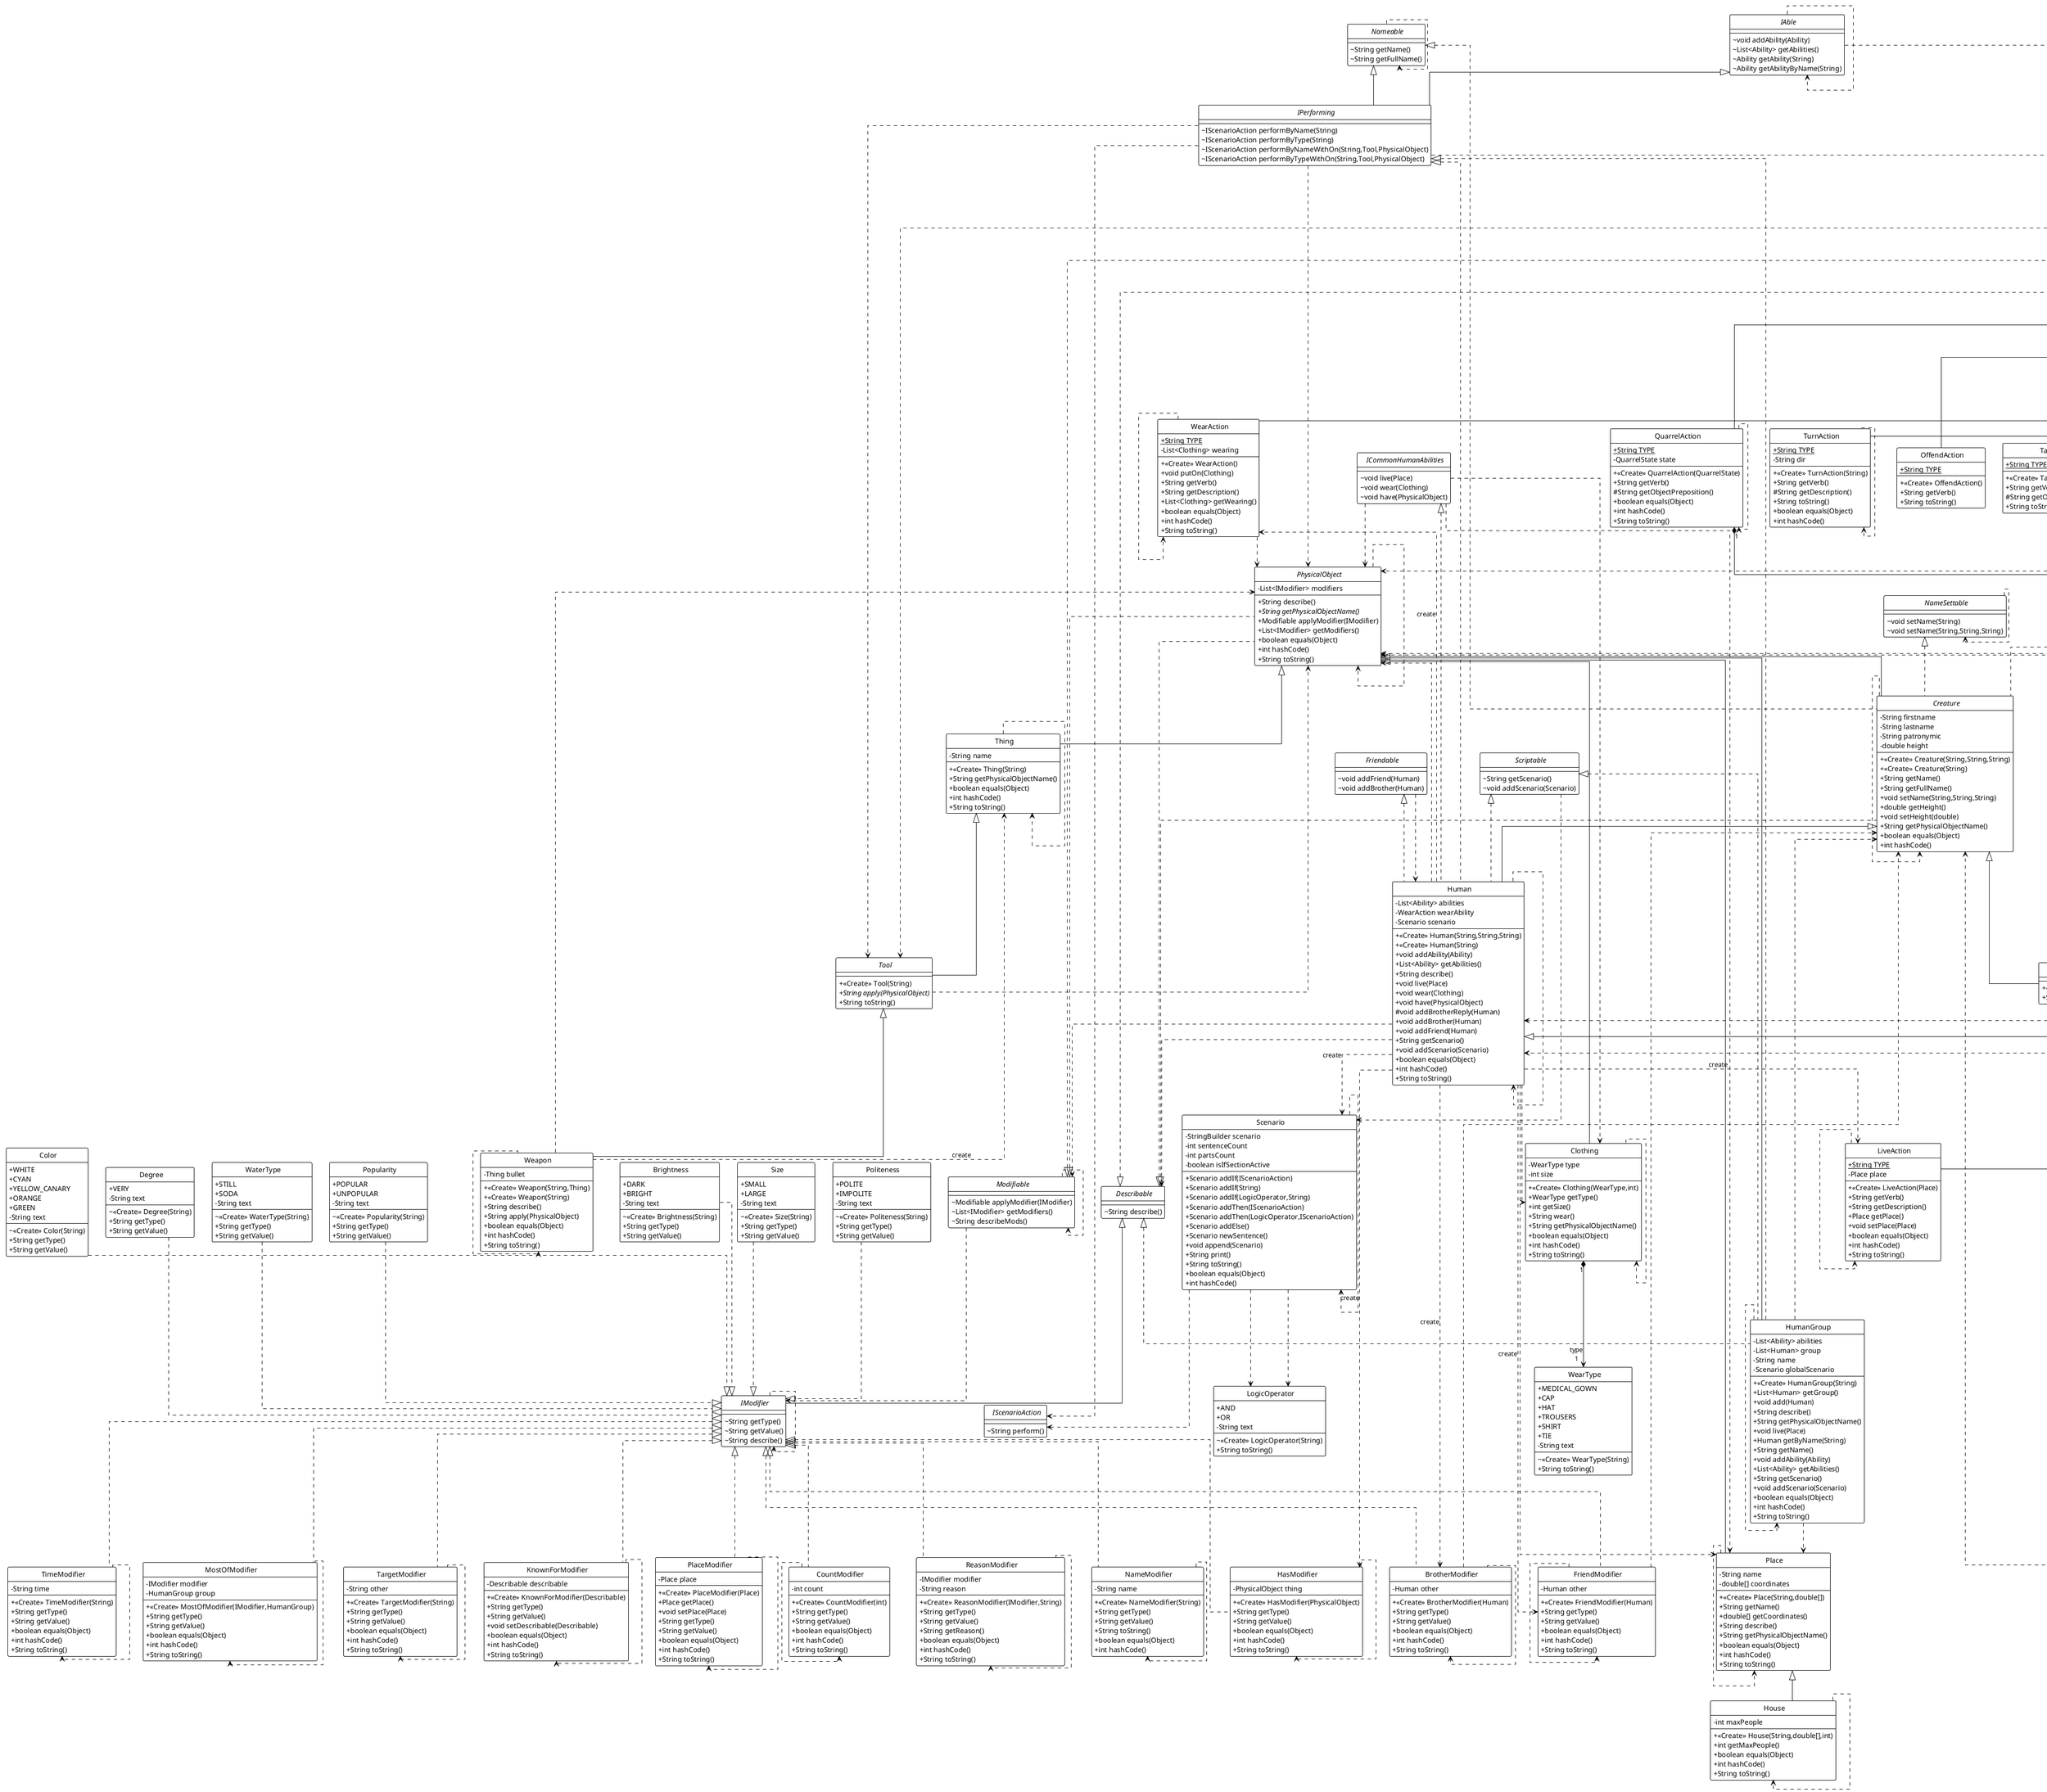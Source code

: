 @startuml

!theme plain
top to bottom direction
skinparam linetype ortho
skinparam classAttributeIconSize 0
skinparam CircledCharacterFontSize 0
skinparam CircledCharacterRadius 0


class Musician {
+ <<Create>> Musician(String,String,String)
+ <<Create>> Musician(String)
+ String getProfessionName()
+ String play()
+ String toString()
}
class PlaceModifier {
- Place place
+ <<Create>> PlaceModifier(Place)
+ Place getPlace()
+ void setPlace(Place)
+ String getType()
+ String getValue()
+ boolean equals(Object)
+ int hashCode()
+ String toString()
}
class WearAction {
+ {static} String TYPE
- List<Clothing> wearing
+ <<Create>> WearAction()
+ void putOn(Clothing)
+ String getVerb()
+ String getDescription()
+ List<Clothing> getWearing()
+ boolean equals(Object)
+ int hashCode()
+ String toString()
}
class TurnAction {
+ {static} String TYPE
- String dir
+ <<Create>> TurnAction(String)
+ String getVerb()
# String getDescription()
+ String toString()
+ boolean equals(Object)
+ int hashCode()
}
class OffendAction {
+ {static} String TYPE
+ <<Create>> OffendAction()
+ String getVerb()
+ String toString()
}
class TalkAction {
+ {static} String TYPE
+ <<Create>> TalkAction()
+ String getVerb()
# String getObjectPreposition()
+ String toString()
}
enum LogicOperator {
+  AND
+  OR
- String text
~ <<Create>> LogicOperator(String)
+ String toString()
}
class SeeAction {
+ {static} String TYPE
+ <<Create>> SeeAction()
+ String getVerb()
+ String toString()
}
abstract class Ability {
- List<IModifier> modifiers
- String abilityType
- String abilityName
# <<Create>> Ability(String,String)
# <<Create>> Ability(String)
# {abstract}String getVerb()
# String getDescription()
# String getObjectPreposition()
+ String perform()
+ String performWithOn(Tool,PhysicalObject)
+ String describe()
+ Modifiable applyModifier(IModifier)
+ List<IModifier> getModifiers()
+ String getAbilityType()
+ String getAbilityName()
+ void setAbilityName(String)
+ boolean equals(Object)
+ int hashCode()
}
class CountModifier {
- int count
+ <<Create>> CountModifier(int)
+ String getType()
+ String getValue()
+ boolean equals(Object)
+ int hashCode()
+ String toString()
}
class BrotherModifier {
- Human other
+ <<Create>> BrotherModifier(Human)
+ String getType()
+ String getValue()
+ boolean equals(Object)
+ int hashCode()
+ String toString()
}
enum Illness {
+  SOME_ILLNESS
+  ANY
- String commonName
~ <<Create>> Illness(String)
~ <<Create>> Illness()
+ String toString()
}
class Artist {
+ <<Create>> Artist(String,String,String)
+ <<Create>> Artist(String)
+ String getProfessionName()
+ String draw()
+ String toString()
}
class Thing {
- String name
+ <<Create>> Thing(String)
+ String getPhysicalObjectName()
+ boolean equals(Object)
+ int hashCode()
+ String toString()
}
enum Color {
+  WHITE
+  CYAN
+  YELLOW_CANARY
+  ORANGE
+  GREEN
- String text
~ <<Create>> Color(String)
+ String getType()
+ String getValue()
}
class SongAction {
+ {static} String TYPE
+ <<Create>> SongAction()
+ String getVerb()
+ String toString()
}
interface Professionable {
~ Ability getProfessionalAbility()
}
interface Scriptable {
~ String getScenario()
~ void addScenario(Scenario)
}
class ReasonModifier {
- IModifier modifier
- String reason
+ <<Create>> ReasonModifier(IModifier,String)
+ String getType()
+ String getValue()
+ String getReason()
+ boolean equals(Object)
+ int hashCode()
+ String toString()
}
class FriendModifier {
- Human other
+ <<Create>> FriendModifier(Human)
+ String getType()
+ String getValue()
+ boolean equals(Object)
+ int hashCode()
+ String toString()
}
class Hunter {
- Weapon mainWeapon
+ <<Create>> Hunter(String,String,String,Weapon)
+ <<Create>> Hunter(String,Weapon)
+ String goHunt(PhysicalObject)
+ String getProfessionName()
+ boolean equals(Object)
+ int hashCode()
+ String toString()
}
class NameModifier {
- String name
+ <<Create>> NameModifier(String)
+ String getType()
+ String getValue()
+ String toString()
+ boolean equals(Object)
+ int hashCode()
}
class ThinkAction {
+ {static} String TYPE
- String text
+ <<Create>> ThinkAction(String)
+ String getVerb()
# String getDescription()
+ boolean equals(Object)
+ int hashCode()
+ String toString()
}
class HuntAction {
+ {static} String TYPE
+ <<Create>> HuntAction()
+ String getVerb()
# String getObjectPreposition()
+ String toString()
}
class Doctor {
+ <<Create>> Doctor(String,String,String)
+ <<Create>> Doctor(String)
+ String getProfessionName()
+ String toString()
}
class Human {
- List<Ability> abilities
- WearAction wearAbility
- Scenario scenario
+ <<Create>> Human(String,String,String)
+ <<Create>> Human(String)
+ void addAbility(Ability)
+ List<Ability> getAbilities()
+ String describe()
+ void live(Place)
+ void wear(Clothing)
+ void have(PhysicalObject)
# void addBrotherReply(Human)
+ void addBrother(Human)
+ void addFriend(Human)
+ String getScenario()
+ void addScenario(Scenario)
+ boolean equals(Object)
+ int hashCode()
+ String toString()
}
interface Describable {
~ String describe()
}
class House {
- int maxPeople
+ <<Create>> House(String,double[],int)
+ int getMaxPeople()
+ boolean equals(Object)
+ int hashCode()
+ String toString()
}
class Helper {
+ <<Create>> Helper(String,String,String)
+ <<Create>> Helper(String)
+ void setMaster(Human)
+ String getProfessionName()
+ String toString()
}
interface Modifiable {
~ Modifiable applyModifier(IModifier)
~ List<IModifier> getModifiers()
~ String describeMods()
}
class TimeModifier {
- String time
+ <<Create>> TimeModifier(String)
+ String getType()
+ String getValue()
+ boolean equals(Object)
+ int hashCode()
+ String toString()
}
class Place {
- String name
- double[] coordinates
+ <<Create>> Place(String,double[])
+ String getName()
+ double[] getCoordinates()
+ String describe()
+ String getPhysicalObjectName()
+ boolean equals(Object)
+ int hashCode()
+ String toString()
}
class Clothing {
- WearType type
- int size
+ <<Create>> Clothing(WearType,int)
+ WearType getType()
+ int getSize()
+ String wear()
+ String getPhysicalObjectName()
+ boolean equals(Object)
+ int hashCode()
+ String toString()
}
enum Degree {
+  VERY
- String text
~ <<Create>> Degree(String)
+ String getType()
+ String getValue()
}
class SayAction {
+ {static} String TYPE
- String text
+ <<Create>> SayAction(String)
+ String getVerb()
# String getDescription()
+ boolean equals(Object)
+ int hashCode()
+ String toString()
}
interface IModifier {
~ String getType()
~ String getValue()
~ String describe()
}
class DrawAction {
+ {static} String TYPE
+ <<Create>> DrawAction()
+ String getVerb()
+ String toString()
}
class CureAction {
+ {static} String TYPE
- List<Illness> cureFrom
+ <<Create>> CureAction()
+ void addCuredIllness(Illness)
+ String getVerb()
+ String getDescription()
+ boolean equals(Object)
+ int hashCode()
+ String toString()
}
enum QuarrelState {
+  NORMAL
+  IN_QUARREL
}
class LikeAction {
+ {static} String TYPE
- Describable describable
- boolean isLike
+ <<Create>> LikeAction(Describable)
+ <<Create>> LikeAction(Describable,boolean)
+ String getVerb()
+ String getDescription()
+ boolean equals(Object)
+ int hashCode()
+ String toString()
}
interface IPerforming {
~ IScenarioAction performByName(String)
~ IScenarioAction performByType(String)
~ IScenarioAction performByNameWithOn(String,Tool,PhysicalObject)
~ IScenarioAction performByTypeWithOn(String,Tool,PhysicalObject)
}
enum WaterType {
+  STILL
+  SODA
- String text
~ <<Create>> WaterType(String)
+ String getType()
+ String getValue()
}
interface IScenarioAction {
~ String perform()
}
interface Nameable {
~ String getName()
~ String getFullName()
}
interface NameSettable {
~ void setName(String)
~ void setName(String,String,String)
}
class HideAction {
+ {static} String TYPE
- Place place
+ <<Create>> HideAction(Place)
+ String getVerb()
+ String getDescription()
+ boolean equals(Object)
+ int hashCode()
+ String toString()
}
enum Popularity {
+  POPULAR
+  UNPOPULAR
- String text
~ <<Create>> Popularity(String)
+ String getType()
+ String getValue()
}
class MostOfModifier {
- IModifier modifier
- HumanGroup group
+ <<Create>> MostOfModifier(IModifier,HumanGroup)
+ String getType()
+ String getValue()
+ boolean equals(Object)
+ int hashCode()
+ String toString()
}
class LookLikeAction {
+ {static} String TYPE
+ <<Create>> LookLikeAction()
+ String getVerb()
# String getObjectPreposition()
+ String toString()
}
abstract class PhysicalObject {
- List<IModifier> modifiers
+ String describe()
+ {abstract}String getPhysicalObjectName()
+ Modifiable applyModifier(IModifier)
+ List<IModifier> getModifiers()
+ boolean equals(Object)
+ int hashCode()
+ String toString()
}
enum Brightness {
+  DARK
+  BRIGHT
- String text
~ <<Create>> Brightness(String)
+ String getType()
+ String getValue()
}
enum WearType {
+  MEDICAL_GOWN
+  CAP
+  HAT
+  TROUSERS
+  SHIRT
+  TIE
- String text
~ <<Create>> WearType(String)
+ String toString()
}
class HasModifier {
- PhysicalObject thing
+ <<Create>> HasModifier(PhysicalObject)
+ String getType()
+ String getValue()
+ boolean equals(Object)
+ int hashCode()
+ String toString()
}
class Dog {
+ <<Create>> Dog(String)
+ String toString()
}
class Weapon {
- Thing bullet
+ <<Create>> Weapon(String,Thing)
+ <<Create>> Weapon(String)
+ String describe()
+ String apply(PhysicalObject)
+ boolean equals(Object)
+ int hashCode()
+ String toString()
}
interface ICommonHumanAbilities {
~ void live(Place)
~ void wear(Clothing)
~ void have(PhysicalObject)
}
enum Size {
+  SMALL
+  LARGE
- String text
~ <<Create>> Size(String)
+ String getType()
+ String getValue()
}
abstract class Creature {
- String firstname
- String lastname
- String patronymic
- double height
+ <<Create>> Creature(String,String,String)
+ <<Create>> Creature(String)
+ String getName()
+ String getFullName()
+ void setName(String,String,String)
+ double getHeight()
+ void setHeight(double)
+ String getPhysicalObjectName()
+ boolean equals(Object)
+ int hashCode()
}
class Scenario {
- StringBuilder scenario
- int sentenceCount
- int partsCount
- boolean isIfSectionActive
+ Scenario addIf(IScenarioAction)
+ Scenario addIf(String)
+ Scenario addIf(LogicOperator,String)
+ Scenario addThen(IScenarioAction)
+ Scenario addThen(LogicOperator,IScenarioAction)
+ Scenario addElse()
+ Scenario newSentence()
+ void append(Scenario)
+ String print()
+ String toString()
+ boolean equals(Object)
+ int hashCode()
}
class QuarrelAction {
+ {static} String TYPE
- QuarrelState state
+ <<Create>> QuarrelAction(QuarrelState)
+ String getVerb()
# String getObjectPreposition()
+ boolean equals(Object)
+ int hashCode()
+ String toString()
}
enum Politeness {
+  POLITE
+  IMPOLITE
- String text
~ <<Create>> Politeness(String)
+ String getType()
+ String getValue()
}
class HelpAction {
+ {static} String TYPE
- Human master
+ <<Create>> HelpAction()
+ Human getMaster()
+ void setMaster(Human)
+ String getVerb()
+ String getDescription()
+ boolean equals(Object)
+ int hashCode()
+ String toString()
}
class TargetModifier {
- String other
+ <<Create>> TargetModifier(String)
+ String getType()
+ String getValue()
+ boolean equals(Object)
+ int hashCode()
+ String toString()
}
class HumanGroup {
- List<Ability> abilities
- List<Human> group
- String name
- Scenario globalScenario
+ <<Create>> HumanGroup(String)
+ List<Human> getGroup()
+ void add(Human)
+ String describe()
+ String getPhysicalObjectName()
+ void live(Place)
+ Human getByName(String)
+ String getName()
+ void addAbility(Ability)
+ List<Ability> getAbilities()
+ String getScenario()
+ void addScenario(Scenario)
+ boolean equals(Object)
+ int hashCode()
+ String toString()
}
abstract class ProfessionHuman {
- Ability professionalAbility
+ <<Create>> ProfessionHuman(String,String,String,Ability)
+ <<Create>> ProfessionHuman(String,Ability)
+ Ability getProfessionalAbility()
+ String doProfession()
+ {abstract}String getProfessionName()
+ String describe()
+ boolean equals(Object)
+ int hashCode()
+ String toString()
}
enum HeightSpecies {
+  NORMAL
+  SHORT
}
interface Heightable {
~ double DISCRIMINATION_THRESHOLD
~ double getHeight()
~ void setHeight(double)
~ void setHeightSpecies()
~ HeightSpecies getHeightSpecies()
}
class DoMechanicsAction {
+ {static} String TYPE
+ <<Create>> DoMechanicsAction()
+ String getVerb()
+ String toString()
}
abstract class Tool {
+ <<Create>> Tool(String)
+ {abstract}String apply(PhysicalObject)
+ String toString()
}
class LiveAction {
+ {static} String TYPE
- Place place
+ <<Create>> LiveAction(Place)
+ String getVerb()
+ String getDescription()
+ Place getPlace()
+ void setPlace(Place)
+ boolean equals(Object)
+ int hashCode()
+ String toString()
}
interface Friendable {
~ void addFriend(Human)
~ void addBrother(Human)
}
class Animal {
+ <<Create>> Animal(String)
+ String toString()
}
class WalkAction {
+ {static} String TYPE
- Place place
+ <<Create>> WalkAction(Place)
+ String getVerb()
# String getDescription()
+ boolean equals(Object)
+ int hashCode()
+ String toString()
}
class KnownForModifier {
- Describable describable
+ <<Create>> KnownForModifier(Describable)
+ String getType()
+ String getValue()
+ void setDescribable(Describable)
+ boolean equals(Object)
+ int hashCode()
+ String toString()
}
interface IAble {
~ void addAbility(Ability)
~ List<Ability> getAbilities()
~ Ability getAbility(String)
~ Ability getAbilityByName(String)
}
class Mechanic {
+ <<Create>> Mechanic(String,String,String)
+ <<Create>> Mechanic(String)
+ String getProfessionName()
+ String toString()
}


ProfessionHuman <|-- Musician
IModifier <|.. PlaceModifier
Ability <|-- WearAction
Ability <|-- TurnAction
Ability <|-- OffendAction
Ability <|-- TalkAction
Ability <|-- SeeAction
Modifiable <|.. Ability
Describable <|.. Ability
IModifier <|.. CountModifier
IModifier <|.. BrotherModifier
ProfessionHuman <|-- Artist
PhysicalObject <|-- Thing
Ability <|-- SongAction
IModifier <|.. ReasonModifier
IModifier <|.. FriendModifier
ProfessionHuman <|-- Hunter
IModifier <|.. NameModifier
Ability <|-- ThinkAction
Ability <|-- HuntAction
ProfessionHuman <|-- Doctor
IPerforming <|.. Human
Scriptable <|.. Human
ICommonHumanAbilities <|.. Human
Friendable <|.. Human
Creature <|-- Human
Place <|-- House
ProfessionHuman <|-- Helper
IModifier <|.. TimeModifier
PhysicalObject <|-- Place
PhysicalObject <|-- Clothing
Ability <|-- SayAction
Describable <|-- IModifier
Ability <|-- DrawAction
Ability <|-- CureAction
Ability <|-- LikeAction
IAble <|-- IPerforming
Nameable <|-- IPerforming
Ability <|-- HideAction
IModifier <|.. MostOfModifier
Ability <|-- LookLikeAction
Modifiable <|.. PhysicalObject
Describable <|.. PhysicalObject
IModifier <|.. HasModifier
Animal <|-- Dog
Tool <|-- Weapon
Nameable <|.. Creature
NameSettable <|.. Creature
Heightable <|.. Creature
Describable <|.. Creature
PhysicalObject <|-- Creature
Ability <|-- QuarrelAction
Ability <|-- HelpAction
IModifier <|.. TargetModifier
Describable <|.. HumanGroup
IPerforming <|.. HumanGroup
Scriptable <|.. HumanGroup
PhysicalObject <|-- HumanGroup
Professionable <|.. ProfessionHuman
Human <|-- ProfessionHuman
Ability <|-- DoMechanicsAction
Thing <|-- Tool
Ability <|-- LiveAction
Creature <|-- Animal
Ability <|-- WalkAction
IModifier <|.. KnownForModifier
ProfessionHuman <|-- Mechanic

Ability                ..>  Ability
Ability                ..>  PhysicalObject
Ability                ..>  Tool
Animal                 ..>  PhysicalObject
Artist                 ..>  Artist
Artist                 ..>  DrawAction            : "«create»"
BrotherModifier        ..>  BrotherModifier
BrotherModifier        ..>  Creature
Clothing               ..>  Clothing
CountModifier          ..>  CountModifier
Creature               ..>  Creature
CureAction             ..>  CureAction
Doctor                 ..>  CureAction            : "«create»"
Doctor                 ..>  Doctor
FriendModifier         ..>  Creature
FriendModifier         ..>  FriendModifier
Friendable             ..>  Human
HasModifier            ..>  HasModifier
Heightable             ..>  HeightSpecies
Heightable             ..>  Heightable
HelpAction             ..>  Creature
HelpAction             ..>  HelpAction
Helper                 ..>  HelpAction            : "«create»"
Helper                 ..>  Helper
Helper                 ..>  Human
HideAction             ..>  HideAction
House                  ..>  House
Human                  ..>  BrotherModifier       : "«create»"
Human                  ..>  Clothing
Human                  ..>  Describable
Human                  ..>  FriendModifier        : "«create»"
Human                  ..>  HasModifier           : "«create»"
Human                  ..>  Human
Human                  ..>  LiveAction            : "«create»"
Human                  ..>  Modifiable
Human                  ..>  PhysicalObject
Human                  ..>  Place
Human                  ..>  Scenario              : "«create»"
Human                  ..>  WearAction            : "«create»"
HumanGroup             ..>  Creature
HumanGroup             ..>  HumanGroup
HumanGroup             ..>  Place
Hunter                 ..>  Ability
Hunter                 ..>  Human
Hunter                 ..>  HuntAction            : "«create»"
Hunter                 ..>  Hunter
Hunter                 ..>  PhysicalObject
IAble                  ..>  Ability
IAble                  ..>  IAble
ICommonHumanAbilities  ..>  Clothing
ICommonHumanAbilities  ..>  PhysicalObject
ICommonHumanAbilities  ..>  Place
IModifier              ..>  IModifier
IPerforming            ..>  Ability
IPerforming            ..>  IScenarioAction
IPerforming            ..>  PhysicalObject
IPerforming            ..>  Tool
KnownForModifier       ..>  KnownForModifier
LikeAction             ..>  LikeAction
LiveAction             ..>  LiveAction
Mechanic               ..>  DoMechanicsAction     : "«create»"
Mechanic               ..>  Mechanic
Modifiable             ..>  IModifier
Modifiable             ..>  Modifiable
MostOfModifier         ..>  MostOfModifier
Musician               ..>  Musician
Musician               ..>  SongAction            : "«create»"
NameModifier           ..>  NameModifier
NameSettable           ..>  NameSettable
Nameable               ..>  Nameable
PhysicalObject         ..>  PhysicalObject
Place                  ..>  Place
PlaceModifier          ..>  PlaceModifier
ProfessionHuman        ..>  ProfessionHuman
Professionable         ..>  Ability
QuarrelAction          ..>  QuarrelAction
ReasonModifier         ..>  ReasonModifier
SayAction              ..>  SayAction
Scenario               ..>  IScenarioAction
Scenario               ..>  LogicOperator
Scenario               ..>  Scenario
Scriptable             ..>  Scenario
TargetModifier         ..>  TargetModifier
Thing                  ..>  Thing
ThinkAction            ..>  ThinkAction
TimeModifier           ..>  TimeModifier
Tool                   ..>  PhysicalObject
TurnAction             ..>  TurnAction
WalkAction             ..>  WalkAction
Weapon                 ..>  PhysicalObject
Weapon                 ..>  Thing                 : "«create»"
Weapon                 ..>  Weapon
WearAction             ..>  PhysicalObject
WearAction             ..>  WearAction

Brightness             ..^  IModifier
Color                  ..^  IModifier
Degree                 ..^  IModifier
CureAction            "1" *--> "cureFrom\n*" Illness
Heightable             ..>  HeightSpecies
Scenario               ..>  LogicOperator
Politeness             ..^  IModifier
Popularity             ..^  IModifier
QuarrelAction         "1" *--> "state\n1" QuarrelState
Size                   ..^  IModifier
WaterType              ..^  IModifier
Clothing              "1" *--> "type\n1" WearType


@enduml